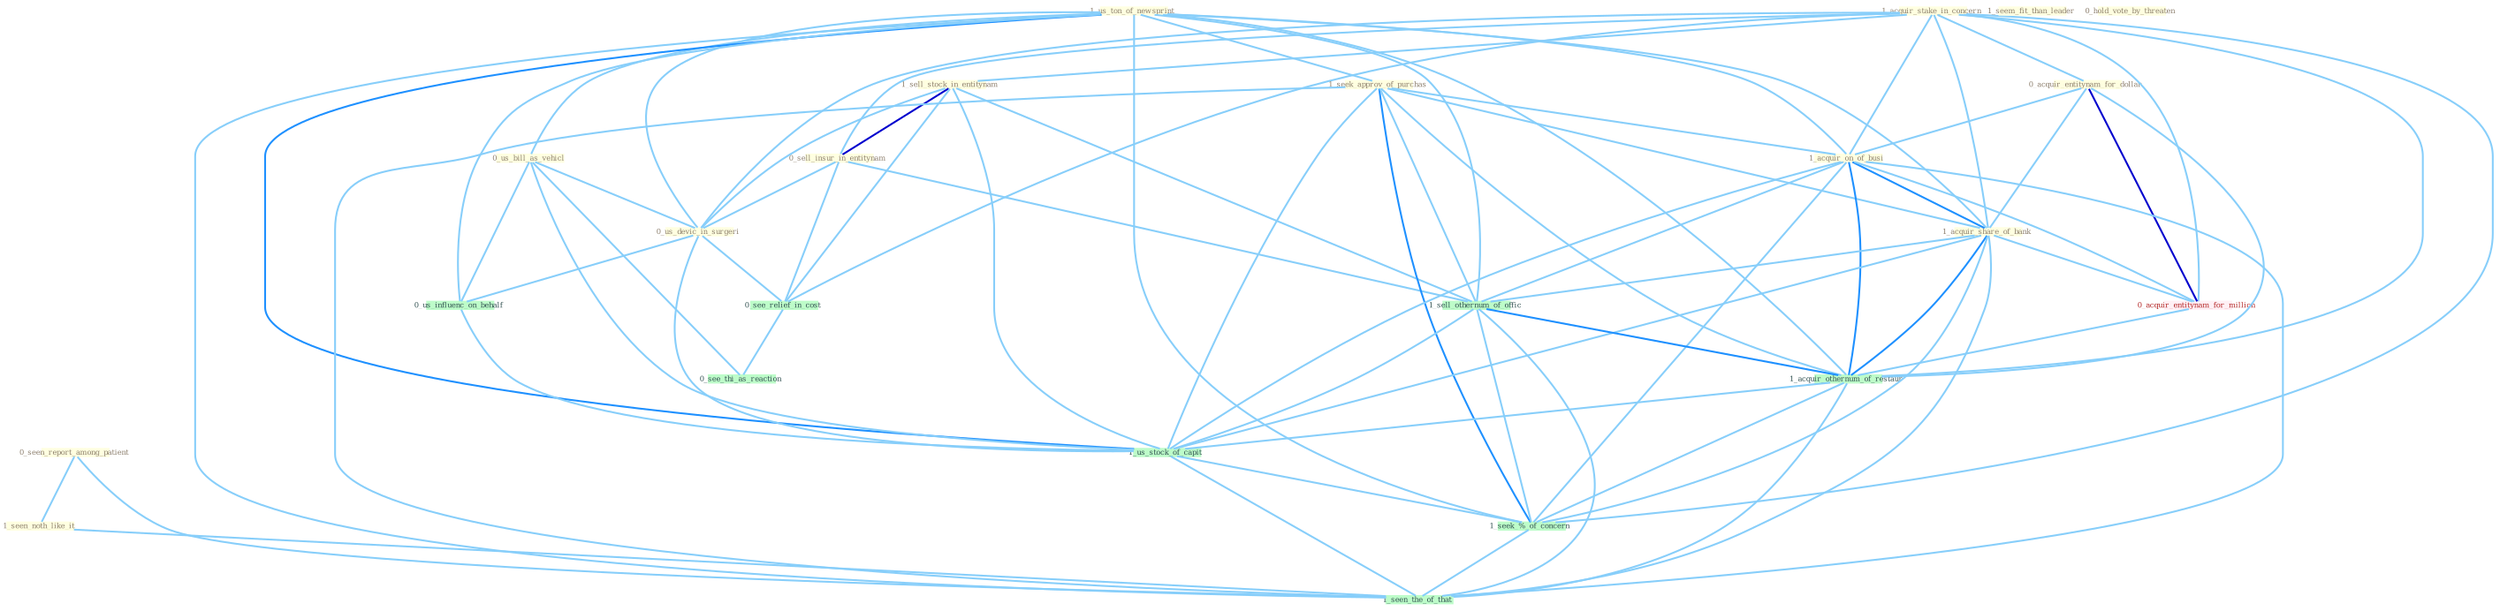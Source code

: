 Graph G{ 
    node
    [shape=polygon,style=filled,width=.5,height=.06,color="#BDFCC9",fixedsize=true,fontsize=4,
    fontcolor="#2f4f4f"];
    {node
    [color="#ffffe0", fontcolor="#8b7d6b"] "0_seen_report_among_patient " "1_acquir_stake_in_concern " "1_sell_stock_in_entitynam " "1_seem_fit_than_leader " "0_hold_vote_by_threaten " "0_sell_insur_in_entitynam " "1_us_ton_of_newsprint " "0_us_bill_as_vehicl " "0_acquir_entitynam_for_dollar " "1_seen_noth_like_it " "1_seek_approv_of_purchas " "1_acquir_on_of_busi " "1_acquir_share_of_bank " "0_us_devic_in_surgeri "}
{node [color="#fff0f5", fontcolor="#b22222"] "0_acquir_entitynam_for_million "}
edge [color="#B0E2FF"];

	"0_seen_report_among_patient " -- "1_seen_noth_like_it " [w="1", color="#87cefa" ];
	"0_seen_report_among_patient " -- "1_seen_the_of_that " [w="1", color="#87cefa" ];
	"1_acquir_stake_in_concern " -- "1_sell_stock_in_entitynam " [w="1", color="#87cefa" ];
	"1_acquir_stake_in_concern " -- "0_sell_insur_in_entitynam " [w="1", color="#87cefa" ];
	"1_acquir_stake_in_concern " -- "0_acquir_entitynam_for_dollar " [w="1", color="#87cefa" ];
	"1_acquir_stake_in_concern " -- "1_acquir_on_of_busi " [w="1", color="#87cefa" ];
	"1_acquir_stake_in_concern " -- "1_acquir_share_of_bank " [w="1", color="#87cefa" ];
	"1_acquir_stake_in_concern " -- "0_us_devic_in_surgeri " [w="1", color="#87cefa" ];
	"1_acquir_stake_in_concern " -- "0_acquir_entitynam_for_million " [w="1", color="#87cefa" ];
	"1_acquir_stake_in_concern " -- "0_see_relief_in_cost " [w="1", color="#87cefa" ];
	"1_acquir_stake_in_concern " -- "1_acquir_othernum_of_restaur " [w="1", color="#87cefa" ];
	"1_acquir_stake_in_concern " -- "1_seek_%_of_concern " [w="1", color="#87cefa" ];
	"1_sell_stock_in_entitynam " -- "0_sell_insur_in_entitynam " [w="3", color="#0000cd" , len=0.6];
	"1_sell_stock_in_entitynam " -- "0_us_devic_in_surgeri " [w="1", color="#87cefa" ];
	"1_sell_stock_in_entitynam " -- "1_sell_othernum_of_offic " [w="1", color="#87cefa" ];
	"1_sell_stock_in_entitynam " -- "0_see_relief_in_cost " [w="1", color="#87cefa" ];
	"1_sell_stock_in_entitynam " -- "1_us_stock_of_capit " [w="1", color="#87cefa" ];
	"0_sell_insur_in_entitynam " -- "0_us_devic_in_surgeri " [w="1", color="#87cefa" ];
	"0_sell_insur_in_entitynam " -- "1_sell_othernum_of_offic " [w="1", color="#87cefa" ];
	"0_sell_insur_in_entitynam " -- "0_see_relief_in_cost " [w="1", color="#87cefa" ];
	"1_us_ton_of_newsprint " -- "0_us_bill_as_vehicl " [w="1", color="#87cefa" ];
	"1_us_ton_of_newsprint " -- "1_seek_approv_of_purchas " [w="1", color="#87cefa" ];
	"1_us_ton_of_newsprint " -- "1_acquir_on_of_busi " [w="1", color="#87cefa" ];
	"1_us_ton_of_newsprint " -- "1_acquir_share_of_bank " [w="1", color="#87cefa" ];
	"1_us_ton_of_newsprint " -- "0_us_devic_in_surgeri " [w="1", color="#87cefa" ];
	"1_us_ton_of_newsprint " -- "1_sell_othernum_of_offic " [w="1", color="#87cefa" ];
	"1_us_ton_of_newsprint " -- "0_us_influenc_on_behalf " [w="1", color="#87cefa" ];
	"1_us_ton_of_newsprint " -- "1_acquir_othernum_of_restaur " [w="1", color="#87cefa" ];
	"1_us_ton_of_newsprint " -- "1_us_stock_of_capit " [w="2", color="#1e90ff" , len=0.8];
	"1_us_ton_of_newsprint " -- "1_seek_%_of_concern " [w="1", color="#87cefa" ];
	"1_us_ton_of_newsprint " -- "1_seen_the_of_that " [w="1", color="#87cefa" ];
	"0_us_bill_as_vehicl " -- "0_us_devic_in_surgeri " [w="1", color="#87cefa" ];
	"0_us_bill_as_vehicl " -- "0_us_influenc_on_behalf " [w="1", color="#87cefa" ];
	"0_us_bill_as_vehicl " -- "0_see_thi_as_reaction " [w="1", color="#87cefa" ];
	"0_us_bill_as_vehicl " -- "1_us_stock_of_capit " [w="1", color="#87cefa" ];
	"0_acquir_entitynam_for_dollar " -- "1_acquir_on_of_busi " [w="1", color="#87cefa" ];
	"0_acquir_entitynam_for_dollar " -- "1_acquir_share_of_bank " [w="1", color="#87cefa" ];
	"0_acquir_entitynam_for_dollar " -- "0_acquir_entitynam_for_million " [w="3", color="#0000cd" , len=0.6];
	"0_acquir_entitynam_for_dollar " -- "1_acquir_othernum_of_restaur " [w="1", color="#87cefa" ];
	"1_seen_noth_like_it " -- "1_seen_the_of_that " [w="1", color="#87cefa" ];
	"1_seek_approv_of_purchas " -- "1_acquir_on_of_busi " [w="1", color="#87cefa" ];
	"1_seek_approv_of_purchas " -- "1_acquir_share_of_bank " [w="1", color="#87cefa" ];
	"1_seek_approv_of_purchas " -- "1_sell_othernum_of_offic " [w="1", color="#87cefa" ];
	"1_seek_approv_of_purchas " -- "1_acquir_othernum_of_restaur " [w="1", color="#87cefa" ];
	"1_seek_approv_of_purchas " -- "1_us_stock_of_capit " [w="1", color="#87cefa" ];
	"1_seek_approv_of_purchas " -- "1_seek_%_of_concern " [w="2", color="#1e90ff" , len=0.8];
	"1_seek_approv_of_purchas " -- "1_seen_the_of_that " [w="1", color="#87cefa" ];
	"1_acquir_on_of_busi " -- "1_acquir_share_of_bank " [w="2", color="#1e90ff" , len=0.8];
	"1_acquir_on_of_busi " -- "0_acquir_entitynam_for_million " [w="1", color="#87cefa" ];
	"1_acquir_on_of_busi " -- "1_sell_othernum_of_offic " [w="1", color="#87cefa" ];
	"1_acquir_on_of_busi " -- "1_acquir_othernum_of_restaur " [w="2", color="#1e90ff" , len=0.8];
	"1_acquir_on_of_busi " -- "1_us_stock_of_capit " [w="1", color="#87cefa" ];
	"1_acquir_on_of_busi " -- "1_seek_%_of_concern " [w="1", color="#87cefa" ];
	"1_acquir_on_of_busi " -- "1_seen_the_of_that " [w="1", color="#87cefa" ];
	"1_acquir_share_of_bank " -- "0_acquir_entitynam_for_million " [w="1", color="#87cefa" ];
	"1_acquir_share_of_bank " -- "1_sell_othernum_of_offic " [w="1", color="#87cefa" ];
	"1_acquir_share_of_bank " -- "1_acquir_othernum_of_restaur " [w="2", color="#1e90ff" , len=0.8];
	"1_acquir_share_of_bank " -- "1_us_stock_of_capit " [w="1", color="#87cefa" ];
	"1_acquir_share_of_bank " -- "1_seek_%_of_concern " [w="1", color="#87cefa" ];
	"1_acquir_share_of_bank " -- "1_seen_the_of_that " [w="1", color="#87cefa" ];
	"0_us_devic_in_surgeri " -- "0_us_influenc_on_behalf " [w="1", color="#87cefa" ];
	"0_us_devic_in_surgeri " -- "0_see_relief_in_cost " [w="1", color="#87cefa" ];
	"0_us_devic_in_surgeri " -- "1_us_stock_of_capit " [w="1", color="#87cefa" ];
	"0_acquir_entitynam_for_million " -- "1_acquir_othernum_of_restaur " [w="1", color="#87cefa" ];
	"1_sell_othernum_of_offic " -- "1_acquir_othernum_of_restaur " [w="2", color="#1e90ff" , len=0.8];
	"1_sell_othernum_of_offic " -- "1_us_stock_of_capit " [w="1", color="#87cefa" ];
	"1_sell_othernum_of_offic " -- "1_seek_%_of_concern " [w="1", color="#87cefa" ];
	"1_sell_othernum_of_offic " -- "1_seen_the_of_that " [w="1", color="#87cefa" ];
	"0_us_influenc_on_behalf " -- "1_us_stock_of_capit " [w="1", color="#87cefa" ];
	"0_see_relief_in_cost " -- "0_see_thi_as_reaction " [w="1", color="#87cefa" ];
	"1_acquir_othernum_of_restaur " -- "1_us_stock_of_capit " [w="1", color="#87cefa" ];
	"1_acquir_othernum_of_restaur " -- "1_seek_%_of_concern " [w="1", color="#87cefa" ];
	"1_acquir_othernum_of_restaur " -- "1_seen_the_of_that " [w="1", color="#87cefa" ];
	"1_us_stock_of_capit " -- "1_seek_%_of_concern " [w="1", color="#87cefa" ];
	"1_us_stock_of_capit " -- "1_seen_the_of_that " [w="1", color="#87cefa" ];
	"1_seek_%_of_concern " -- "1_seen_the_of_that " [w="1", color="#87cefa" ];
}